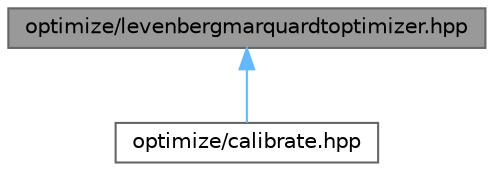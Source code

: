 digraph "optimize/levenbergmarquardtoptimizer.hpp"
{
 // LATEX_PDF_SIZE
  bgcolor="transparent";
  edge [fontname=Helvetica,fontsize=10,labelfontname=Helvetica,labelfontsize=10];
  node [fontname=Helvetica,fontsize=10,shape=box,height=0.2,width=0.4];
  Node1 [label="optimize/levenbergmarquardtoptimizer.hpp",height=0.2,width=0.4,color="gray40", fillcolor="grey60", style="filled", fontcolor="black",tooltip="OPT::LevenbergMarquardtOptimizer source file."];
  Node1 -> Node2 [dir="back",color="steelblue1",style="solid"];
  Node2 [label="optimize/calibrate.hpp",height=0.2,width=0.4,color="grey40", fillcolor="white", style="filled",URL="$calibrate_8hpp.html",tooltip="OPT::calibrate source file."];
}
